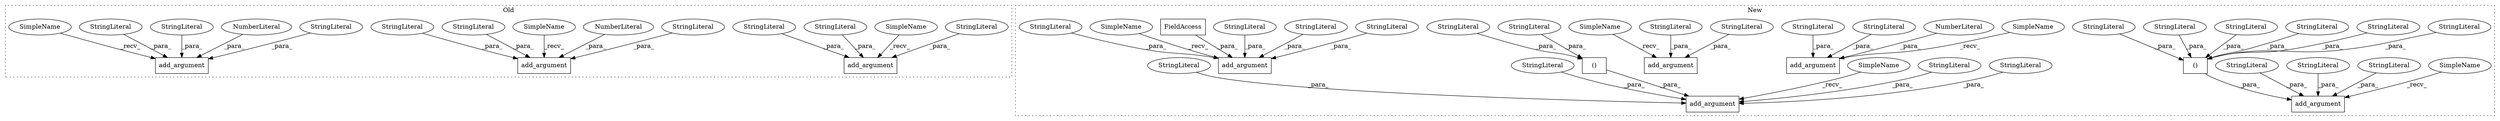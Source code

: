 digraph G {
subgraph cluster0 {
1 [label="add_argument" a="32" s="32772,32893" l="13,1" shape="box"];
3 [label="StringLiteral" a="45" s="32800" l="93" shape="ellipse"];
4 [label="StringLiteral" a="45" s="32785" l="10" shape="ellipse"];
5 [label="StringLiteral" a="45" s="32796" l="3" shape="ellipse"];
33 [label="add_argument" a="32" s="33167,33297" l="13,1" shape="box"];
34 [label="StringLiteral" a="45" s="33206" l="91" shape="ellipse"];
35 [label="add_argument" a="32" s="33022,33150" l="13,1" shape="box"];
36 [label="StringLiteral" a="45" s="33180" l="4" shape="ellipse"];
37 [label="StringLiteral" a="45" s="33064" l="86" shape="ellipse"];
38 [label="StringLiteral" a="45" s="33185" l="14" shape="ellipse"];
39 [label="StringLiteral" a="45" s="33035" l="4" shape="ellipse"];
40 [label="StringLiteral" a="45" s="33040" l="13" shape="ellipse"];
44 [label="NumberLiteral" a="34" s="33204" l="1" shape="ellipse"];
45 [label="NumberLiteral" a="34" s="33060" l="3" shape="ellipse"];
47 [label="SimpleName" a="42" s="33012" l="9" shape="ellipse"];
48 [label="SimpleName" a="42" s="32762" l="9" shape="ellipse"];
49 [label="SimpleName" a="42" s="33157" l="9" shape="ellipse"];
label = "Old";
style="dotted";
}
subgraph cluster1 {
2 [label="()" a="106" s="33147" l="99" shape="box"];
6 [label="StringLiteral" a="45" s="33163" l="6" shape="ellipse"];
7 [label="StringLiteral" a="45" s="33182" l="6" shape="ellipse"];
8 [label="add_argument" a="32" s="33113,33356" l="13,1" shape="box"];
9 [label="StringLiteral" a="45" s="33248" l="108" shape="ellipse"];
10 [label="StringLiteral" a="45" s="33126" l="4" shape="ellipse"];
11 [label="StringLiteral" a="45" s="33131" l="10" shape="ellipse"];
12 [label="StringLiteral" a="45" s="33217" l="8" shape="ellipse"];
13 [label="StringLiteral" a="45" s="33238" l="8" shape="ellipse"];
14 [label="StringLiteral" a="45" s="33147" l="3" shape="ellipse"];
15 [label="StringLiteral" a="45" s="33201" l="3" shape="ellipse"];
16 [label="add_argument" a="32" s="32911,32993" l="13,1" shape="box"];
17 [label="NumberLiteral" a="34" s="32939" l="1" shape="ellipse"];
18 [label="add_argument" a="32" s="33007,33099" l="13,1" shape="box"];
19 [label="StringLiteral" a="45" s="33020" l="10" shape="ellipse"];
20 [label="StringLiteral" a="45" s="32941" l="52" shape="ellipse"];
21 [label="StringLiteral" a="45" s="32924" l="10" shape="ellipse"];
22 [label="StringLiteral" a="45" s="33037" l="62" shape="ellipse"];
23 [label="add_argument" a="32" s="32646,32897" l="13,1" shape="box"];
24 [label="StringLiteral" a="45" s="32689" l="20" shape="ellipse"];
25 [label="StringLiteral" a="45" s="32664" l="14" shape="ellipse"];
26 [label="StringLiteral" a="45" s="32659" l="4" shape="ellipse"];
27 [label="StringLiteral" a="45" s="32710" l="187" shape="ellipse"];
28 [label="add_argument" a="32" s="32512,32632" l="13,1" shape="box"];
29 [label="StringLiteral" a="45" s="32525" l="4" shape="ellipse"];
30 [label="StringLiteral" a="45" s="32530" l="10" shape="ellipse"];
31 [label="StringLiteral" a="45" s="32580" l="11" shape="ellipse"];
32 [label="StringLiteral" a="45" s="32592" l="40" shape="ellipse"];
41 [label="()" a="106" s="32546" l="32" shape="box"];
42 [label="StringLiteral" a="45" s="32570" l="8" shape="ellipse"];
43 [label="StringLiteral" a="45" s="32546" l="11" shape="ellipse"];
46 [label="FieldAccess" a="22" s="32679" l="9" shape="box"];
50 [label="SimpleName" a="42" s="32904" l="6" shape="ellipse"];
51 [label="SimpleName" a="42" s="32505" l="6" shape="ellipse"];
52 [label="SimpleName" a="42" s="33106" l="6" shape="ellipse"];
53 [label="SimpleName" a="42" s="32639" l="6" shape="ellipse"];
54 [label="SimpleName" a="42" s="33000" l="6" shape="ellipse"];
label = "New";
style="dotted";
}
2 -> 8 [label="_para_"];
3 -> 1 [label="_para_"];
4 -> 1 [label="_para_"];
5 -> 1 [label="_para_"];
6 -> 2 [label="_para_"];
7 -> 2 [label="_para_"];
9 -> 8 [label="_para_"];
10 -> 8 [label="_para_"];
11 -> 8 [label="_para_"];
12 -> 2 [label="_para_"];
13 -> 2 [label="_para_"];
14 -> 2 [label="_para_"];
15 -> 2 [label="_para_"];
17 -> 16 [label="_para_"];
19 -> 18 [label="_para_"];
20 -> 16 [label="_para_"];
21 -> 16 [label="_para_"];
22 -> 18 [label="_para_"];
24 -> 23 [label="_para_"];
25 -> 23 [label="_para_"];
26 -> 23 [label="_para_"];
27 -> 23 [label="_para_"];
29 -> 28 [label="_para_"];
30 -> 28 [label="_para_"];
31 -> 28 [label="_para_"];
32 -> 28 [label="_para_"];
34 -> 33 [label="_para_"];
36 -> 33 [label="_para_"];
37 -> 35 [label="_para_"];
38 -> 33 [label="_para_"];
39 -> 35 [label="_para_"];
40 -> 35 [label="_para_"];
41 -> 28 [label="_para_"];
42 -> 41 [label="_para_"];
43 -> 41 [label="_para_"];
44 -> 33 [label="_para_"];
45 -> 35 [label="_para_"];
46 -> 23 [label="_para_"];
47 -> 35 [label="_recv_"];
48 -> 1 [label="_recv_"];
49 -> 33 [label="_recv_"];
50 -> 16 [label="_recv_"];
51 -> 28 [label="_recv_"];
52 -> 8 [label="_recv_"];
53 -> 23 [label="_recv_"];
54 -> 18 [label="_recv_"];
}